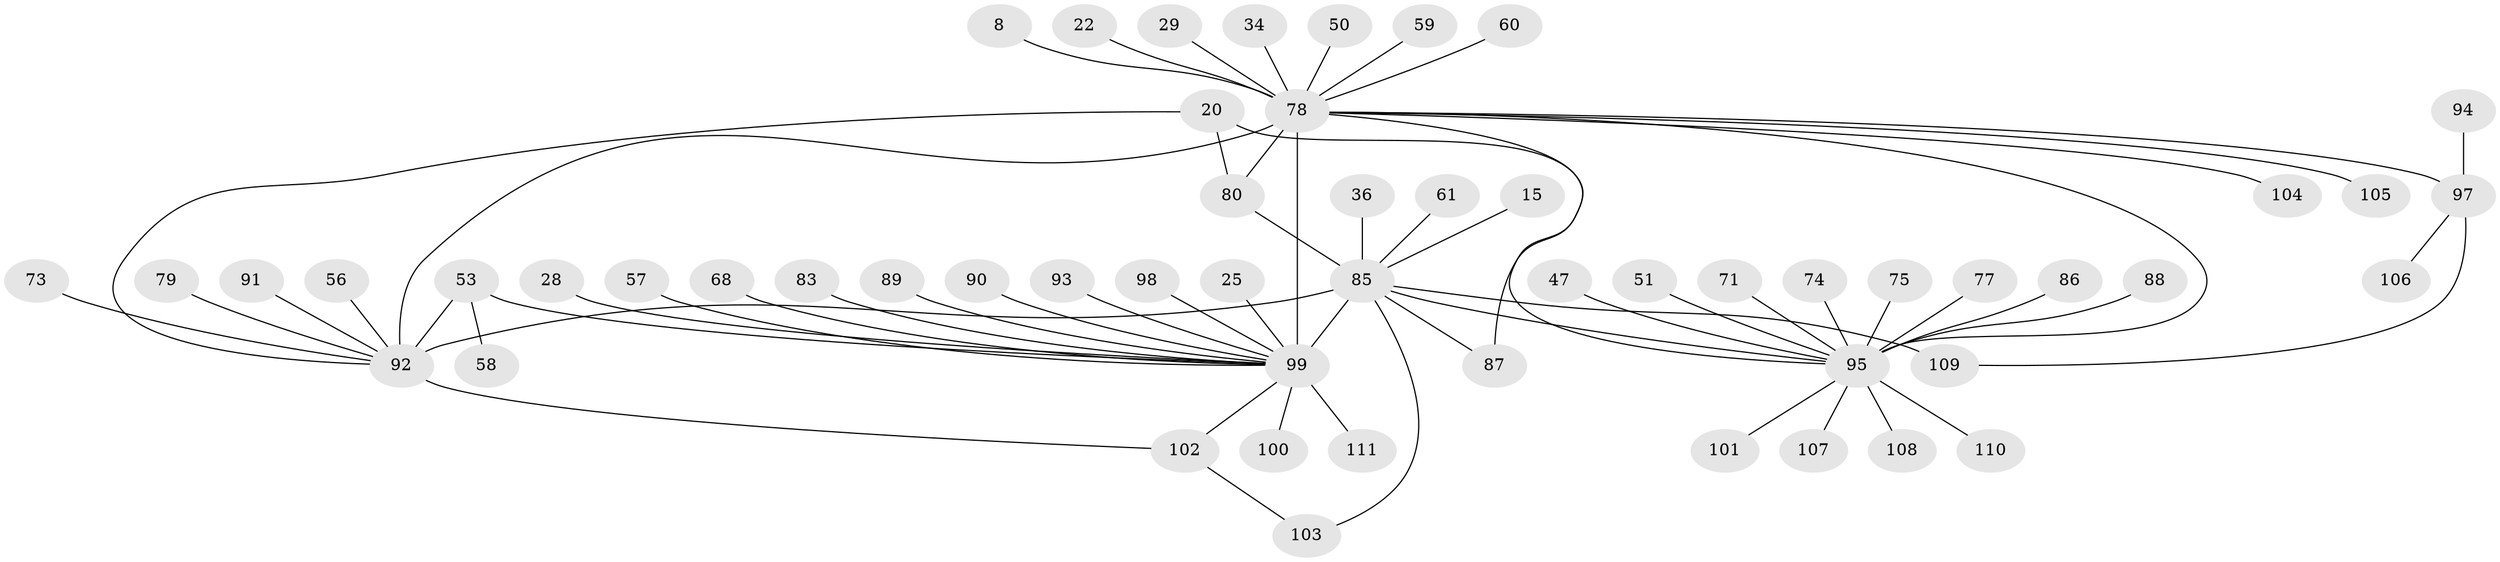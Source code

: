 // original degree distribution, {27: 0.009009009009009009, 14: 0.009009009009009009, 5: 0.05405405405405406, 4: 0.10810810810810811, 12: 0.009009009009009009, 1: 0.4594594594594595, 6: 0.02702702702702703, 2: 0.1891891891891892, 3: 0.09009009009009009, 16: 0.009009009009009009, 9: 0.009009009009009009, 11: 0.009009009009009009, 7: 0.018018018018018018}
// Generated by graph-tools (version 1.1) at 2025/48/03/09/25 04:48:46]
// undirected, 55 vertices, 64 edges
graph export_dot {
graph [start="1"]
  node [color=gray90,style=filled];
  8;
  15;
  20;
  22;
  25;
  28;
  29;
  34;
  36;
  47;
  50;
  51;
  53;
  56;
  57;
  58 [super="+54"];
  59;
  60;
  61;
  68;
  71;
  73;
  74;
  75 [super="+67"];
  77;
  78 [super="+18+1+38"];
  79;
  80 [super="+55"];
  83;
  85 [super="+40+13+24"];
  86;
  87 [super="+76"];
  88;
  89 [super="+42"];
  90;
  91 [super="+64"];
  92 [super="+17+35+65+21+84+43"];
  93;
  94;
  95 [super="+62+2+10+37"];
  97 [super="+12+69+81"];
  98;
  99 [super="+48+23+49+27+96+82+72"];
  100;
  101;
  102 [super="+52"];
  103 [super="+70"];
  104 [super="+66"];
  105;
  106 [super="+11"];
  107;
  108;
  109;
  110;
  111;
  8 -- 78;
  15 -- 85;
  20 -- 92;
  20 -- 95 [weight=2];
  20 -- 80;
  22 -- 78;
  25 -- 99;
  28 -- 99;
  29 -- 78;
  34 -- 78;
  36 -- 85;
  47 -- 95;
  50 -- 78;
  51 -- 95;
  53 -- 58 [weight=2];
  53 -- 99;
  53 -- 92;
  56 -- 92;
  57 -- 99;
  59 -- 78;
  60 -- 78 [weight=2];
  61 -- 85;
  68 -- 99;
  71 -- 95;
  73 -- 92;
  74 -- 95;
  75 -- 95;
  77 -- 95;
  78 -- 104 [weight=2];
  78 -- 105;
  78 -- 92 [weight=8];
  78 -- 99 [weight=14];
  78 -- 95 [weight=4];
  78 -- 80;
  78 -- 87;
  78 -- 97 [weight=2];
  79 -- 92;
  80 -- 85;
  83 -- 99;
  85 -- 109 [weight=2];
  85 -- 99 [weight=5];
  85 -- 95;
  85 -- 103;
  85 -- 87;
  85 -- 92 [weight=2];
  86 -- 95;
  88 -- 95;
  89 -- 99;
  90 -- 99;
  91 -- 92;
  92 -- 102 [weight=2];
  93 -- 99;
  94 -- 97;
  95 -- 110;
  95 -- 101;
  95 -- 107;
  95 -- 108;
  97 -- 109;
  97 -- 106;
  98 -- 99;
  99 -- 100;
  99 -- 102 [weight=4];
  99 -- 111;
  102 -- 103;
}
